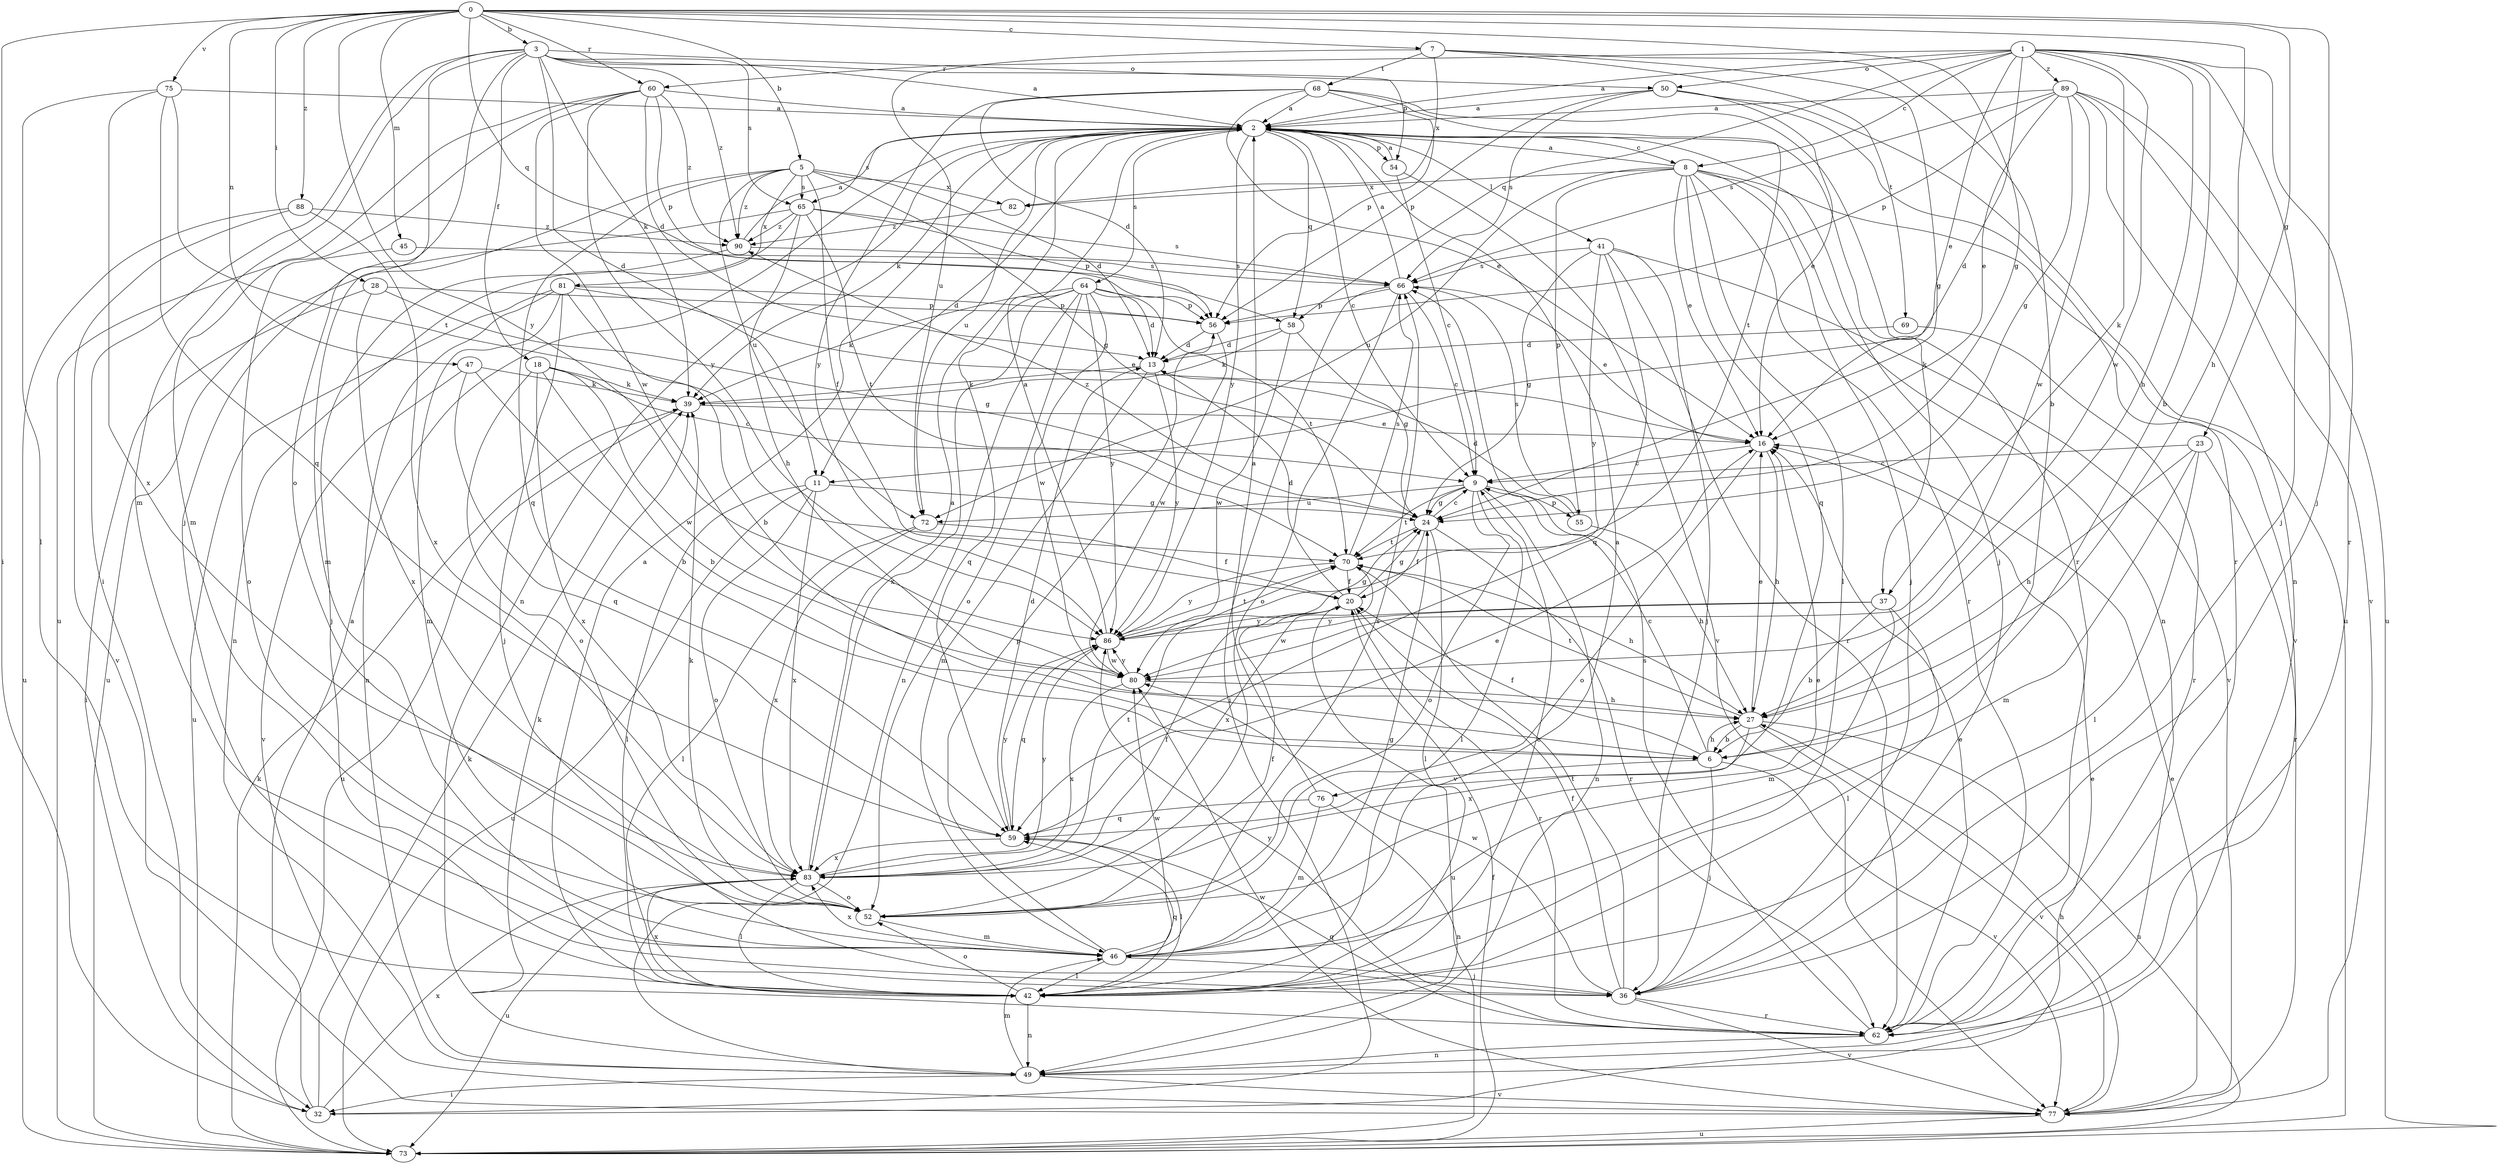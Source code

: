 strict digraph  {
0;
1;
2;
3;
5;
6;
7;
8;
9;
11;
13;
16;
18;
20;
23;
24;
27;
28;
32;
36;
37;
39;
41;
42;
45;
46;
47;
49;
50;
52;
54;
55;
56;
58;
59;
60;
62;
64;
65;
66;
68;
69;
70;
72;
73;
75;
76;
77;
80;
81;
82;
83;
86;
88;
89;
90;
0 -> 3  [label=b];
0 -> 5  [label=b];
0 -> 7  [label=c];
0 -> 23  [label=g];
0 -> 24  [label=g];
0 -> 27  [label=h];
0 -> 28  [label=i];
0 -> 32  [label=i];
0 -> 36  [label=j];
0 -> 45  [label=m];
0 -> 47  [label=n];
0 -> 58  [label=q];
0 -> 60  [label=r];
0 -> 75  [label=v];
0 -> 86  [label=y];
0 -> 88  [label=z];
1 -> 2  [label=a];
1 -> 6  [label=b];
1 -> 8  [label=c];
1 -> 11  [label=d];
1 -> 16  [label=e];
1 -> 27  [label=h];
1 -> 36  [label=j];
1 -> 37  [label=k];
1 -> 50  [label=o];
1 -> 58  [label=q];
1 -> 60  [label=r];
1 -> 62  [label=r];
1 -> 80  [label=w];
1 -> 89  [label=z];
2 -> 8  [label=c];
2 -> 9  [label=c];
2 -> 11  [label=d];
2 -> 36  [label=j];
2 -> 37  [label=k];
2 -> 39  [label=k];
2 -> 41  [label=l];
2 -> 49  [label=n];
2 -> 54  [label=p];
2 -> 58  [label=q];
2 -> 64  [label=s];
2 -> 65  [label=s];
2 -> 72  [label=u];
2 -> 86  [label=y];
3 -> 2  [label=a];
3 -> 11  [label=d];
3 -> 18  [label=f];
3 -> 32  [label=i];
3 -> 36  [label=j];
3 -> 39  [label=k];
3 -> 46  [label=m];
3 -> 50  [label=o];
3 -> 52  [label=o];
3 -> 54  [label=p];
3 -> 65  [label=s];
3 -> 90  [label=z];
5 -> 13  [label=d];
5 -> 20  [label=f];
5 -> 24  [label=g];
5 -> 46  [label=m];
5 -> 59  [label=q];
5 -> 65  [label=s];
5 -> 72  [label=u];
5 -> 81  [label=x];
5 -> 82  [label=x];
5 -> 90  [label=z];
6 -> 9  [label=c];
6 -> 20  [label=f];
6 -> 27  [label=h];
6 -> 36  [label=j];
6 -> 76  [label=v];
6 -> 77  [label=v];
7 -> 6  [label=b];
7 -> 24  [label=g];
7 -> 68  [label=t];
7 -> 69  [label=t];
7 -> 72  [label=u];
7 -> 82  [label=x];
8 -> 2  [label=a];
8 -> 16  [label=e];
8 -> 36  [label=j];
8 -> 42  [label=l];
8 -> 49  [label=n];
8 -> 55  [label=p];
8 -> 59  [label=q];
8 -> 62  [label=r];
8 -> 72  [label=u];
8 -> 77  [label=v];
8 -> 82  [label=x];
9 -> 24  [label=g];
9 -> 42  [label=l];
9 -> 49  [label=n];
9 -> 52  [label=o];
9 -> 55  [label=p];
9 -> 70  [label=t];
9 -> 72  [label=u];
11 -> 24  [label=g];
11 -> 42  [label=l];
11 -> 52  [label=o];
11 -> 73  [label=u];
11 -> 83  [label=x];
13 -> 39  [label=k];
13 -> 46  [label=m];
13 -> 86  [label=y];
16 -> 9  [label=c];
16 -> 27  [label=h];
16 -> 52  [label=o];
18 -> 6  [label=b];
18 -> 9  [label=c];
18 -> 39  [label=k];
18 -> 52  [label=o];
18 -> 80  [label=w];
18 -> 83  [label=x];
20 -> 13  [label=d];
20 -> 24  [label=g];
20 -> 62  [label=r];
20 -> 73  [label=u];
20 -> 86  [label=y];
23 -> 9  [label=c];
23 -> 27  [label=h];
23 -> 42  [label=l];
23 -> 46  [label=m];
23 -> 62  [label=r];
24 -> 9  [label=c];
24 -> 20  [label=f];
24 -> 42  [label=l];
24 -> 62  [label=r];
24 -> 70  [label=t];
24 -> 90  [label=z];
27 -> 6  [label=b];
27 -> 16  [label=e];
27 -> 70  [label=t];
27 -> 73  [label=u];
27 -> 77  [label=v];
27 -> 83  [label=x];
28 -> 24  [label=g];
28 -> 32  [label=i];
28 -> 56  [label=p];
28 -> 83  [label=x];
32 -> 2  [label=a];
32 -> 16  [label=e];
32 -> 39  [label=k];
32 -> 83  [label=x];
36 -> 20  [label=f];
36 -> 62  [label=r];
36 -> 70  [label=t];
36 -> 77  [label=v];
36 -> 80  [label=w];
37 -> 6  [label=b];
37 -> 42  [label=l];
37 -> 46  [label=m];
37 -> 80  [label=w];
37 -> 86  [label=y];
39 -> 16  [label=e];
39 -> 73  [label=u];
41 -> 24  [label=g];
41 -> 36  [label=j];
41 -> 59  [label=q];
41 -> 62  [label=r];
41 -> 66  [label=s];
41 -> 77  [label=v];
41 -> 86  [label=y];
42 -> 2  [label=a];
42 -> 9  [label=c];
42 -> 49  [label=n];
42 -> 52  [label=o];
42 -> 59  [label=q];
42 -> 83  [label=x];
45 -> 52  [label=o];
45 -> 66  [label=s];
46 -> 2  [label=a];
46 -> 24  [label=g];
46 -> 36  [label=j];
46 -> 42  [label=l];
46 -> 56  [label=p];
46 -> 66  [label=s];
46 -> 80  [label=w];
46 -> 83  [label=x];
47 -> 6  [label=b];
47 -> 39  [label=k];
47 -> 59  [label=q];
47 -> 77  [label=v];
49 -> 32  [label=i];
49 -> 46  [label=m];
49 -> 77  [label=v];
50 -> 2  [label=a];
50 -> 16  [label=e];
50 -> 56  [label=p];
50 -> 62  [label=r];
50 -> 66  [label=s];
50 -> 73  [label=u];
52 -> 16  [label=e];
52 -> 20  [label=f];
52 -> 39  [label=k];
52 -> 46  [label=m];
54 -> 2  [label=a];
54 -> 9  [label=c];
54 -> 77  [label=v];
55 -> 13  [label=d];
55 -> 27  [label=h];
55 -> 66  [label=s];
56 -> 13  [label=d];
56 -> 80  [label=w];
58 -> 13  [label=d];
58 -> 24  [label=g];
58 -> 39  [label=k];
58 -> 80  [label=w];
59 -> 13  [label=d];
59 -> 16  [label=e];
59 -> 42  [label=l];
59 -> 83  [label=x];
59 -> 86  [label=y];
60 -> 2  [label=a];
60 -> 13  [label=d];
60 -> 46  [label=m];
60 -> 56  [label=p];
60 -> 73  [label=u];
60 -> 80  [label=w];
60 -> 86  [label=y];
60 -> 90  [label=z];
62 -> 16  [label=e];
62 -> 39  [label=k];
62 -> 49  [label=n];
62 -> 59  [label=q];
62 -> 66  [label=s];
62 -> 86  [label=y];
64 -> 13  [label=d];
64 -> 39  [label=k];
64 -> 49  [label=n];
64 -> 52  [label=o];
64 -> 56  [label=p];
64 -> 59  [label=q];
64 -> 70  [label=t];
64 -> 80  [label=w];
64 -> 83  [label=x];
64 -> 86  [label=y];
65 -> 27  [label=h];
65 -> 49  [label=n];
65 -> 56  [label=p];
65 -> 66  [label=s];
65 -> 70  [label=t];
65 -> 73  [label=u];
65 -> 90  [label=z];
66 -> 2  [label=a];
66 -> 9  [label=c];
66 -> 16  [label=e];
66 -> 32  [label=i];
66 -> 52  [label=o];
66 -> 56  [label=p];
68 -> 2  [label=a];
68 -> 13  [label=d];
68 -> 16  [label=e];
68 -> 56  [label=p];
68 -> 62  [label=r];
68 -> 70  [label=t];
68 -> 86  [label=y];
69 -> 13  [label=d];
69 -> 62  [label=r];
70 -> 20  [label=f];
70 -> 27  [label=h];
70 -> 66  [label=s];
70 -> 83  [label=x];
70 -> 86  [label=y];
72 -> 20  [label=f];
72 -> 42  [label=l];
72 -> 83  [label=x];
73 -> 20  [label=f];
73 -> 39  [label=k];
75 -> 2  [label=a];
75 -> 42  [label=l];
75 -> 59  [label=q];
75 -> 70  [label=t];
75 -> 83  [label=x];
76 -> 2  [label=a];
76 -> 46  [label=m];
76 -> 49  [label=n];
76 -> 59  [label=q];
77 -> 16  [label=e];
77 -> 27  [label=h];
77 -> 73  [label=u];
77 -> 80  [label=w];
80 -> 27  [label=h];
80 -> 83  [label=x];
80 -> 86  [label=y];
81 -> 6  [label=b];
81 -> 16  [label=e];
81 -> 36  [label=j];
81 -> 46  [label=m];
81 -> 49  [label=n];
81 -> 56  [label=p];
81 -> 73  [label=u];
82 -> 90  [label=z];
83 -> 2  [label=a];
83 -> 20  [label=f];
83 -> 42  [label=l];
83 -> 52  [label=o];
83 -> 70  [label=t];
83 -> 73  [label=u];
83 -> 86  [label=y];
86 -> 2  [label=a];
86 -> 24  [label=g];
86 -> 59  [label=q];
86 -> 70  [label=t];
86 -> 80  [label=w];
88 -> 73  [label=u];
88 -> 77  [label=v];
88 -> 83  [label=x];
88 -> 90  [label=z];
89 -> 2  [label=a];
89 -> 16  [label=e];
89 -> 24  [label=g];
89 -> 49  [label=n];
89 -> 56  [label=p];
89 -> 66  [label=s];
89 -> 73  [label=u];
89 -> 77  [label=v];
89 -> 80  [label=w];
90 -> 2  [label=a];
90 -> 36  [label=j];
90 -> 66  [label=s];
}

